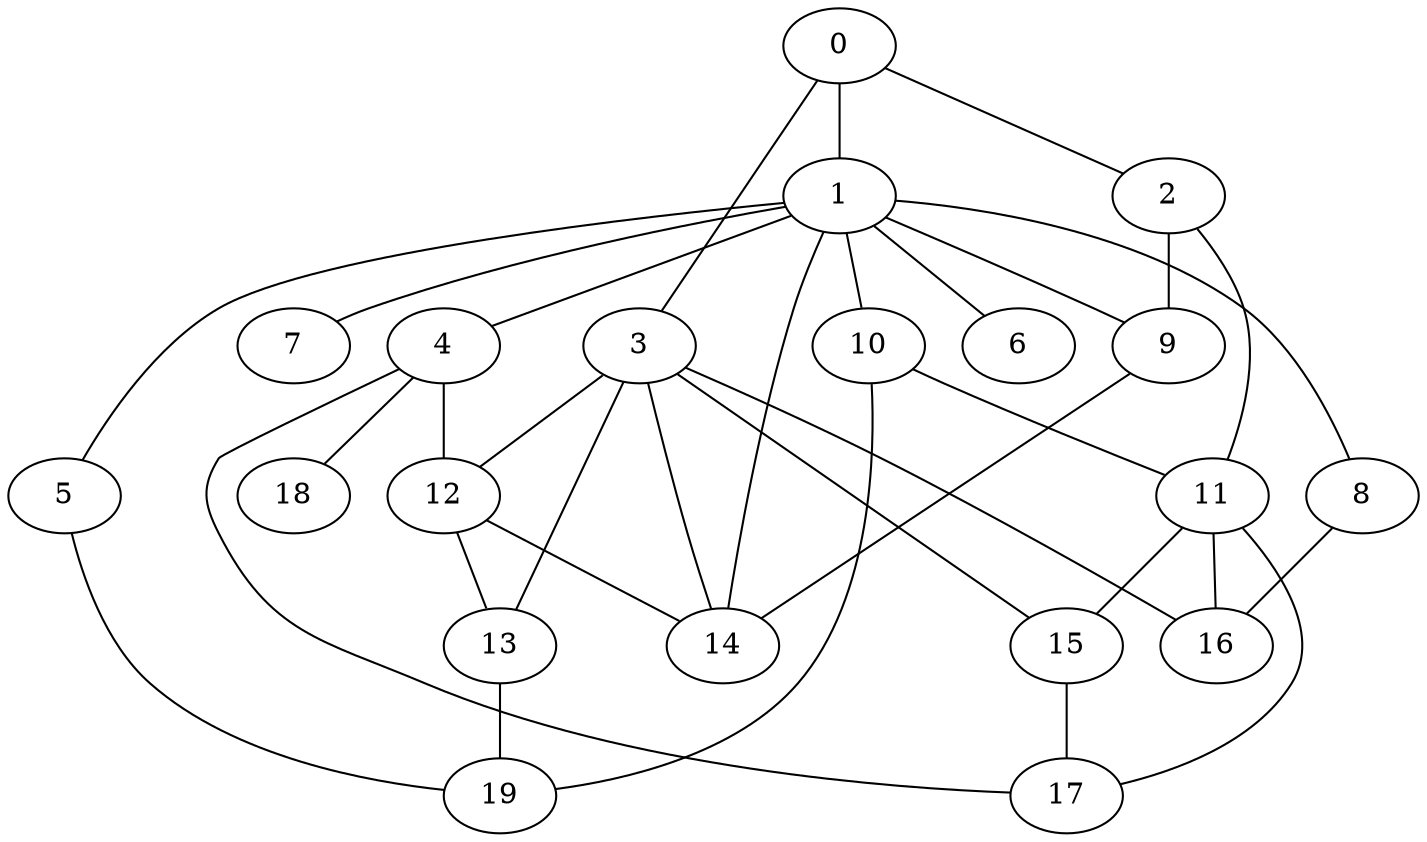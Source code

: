 graph graphname {0--1
0--2
0--3
1--4
1--5
1--6
1--7
1--8
1--9
1--10
1--14
2--9
2--11
3--12
3--13
3--14
3--15
3--16
4--12
4--17
4--18
5--19
8--16
9--14
10--11
10--19
11--15
11--16
11--17
12--13
12--14
13--19
15--17
}